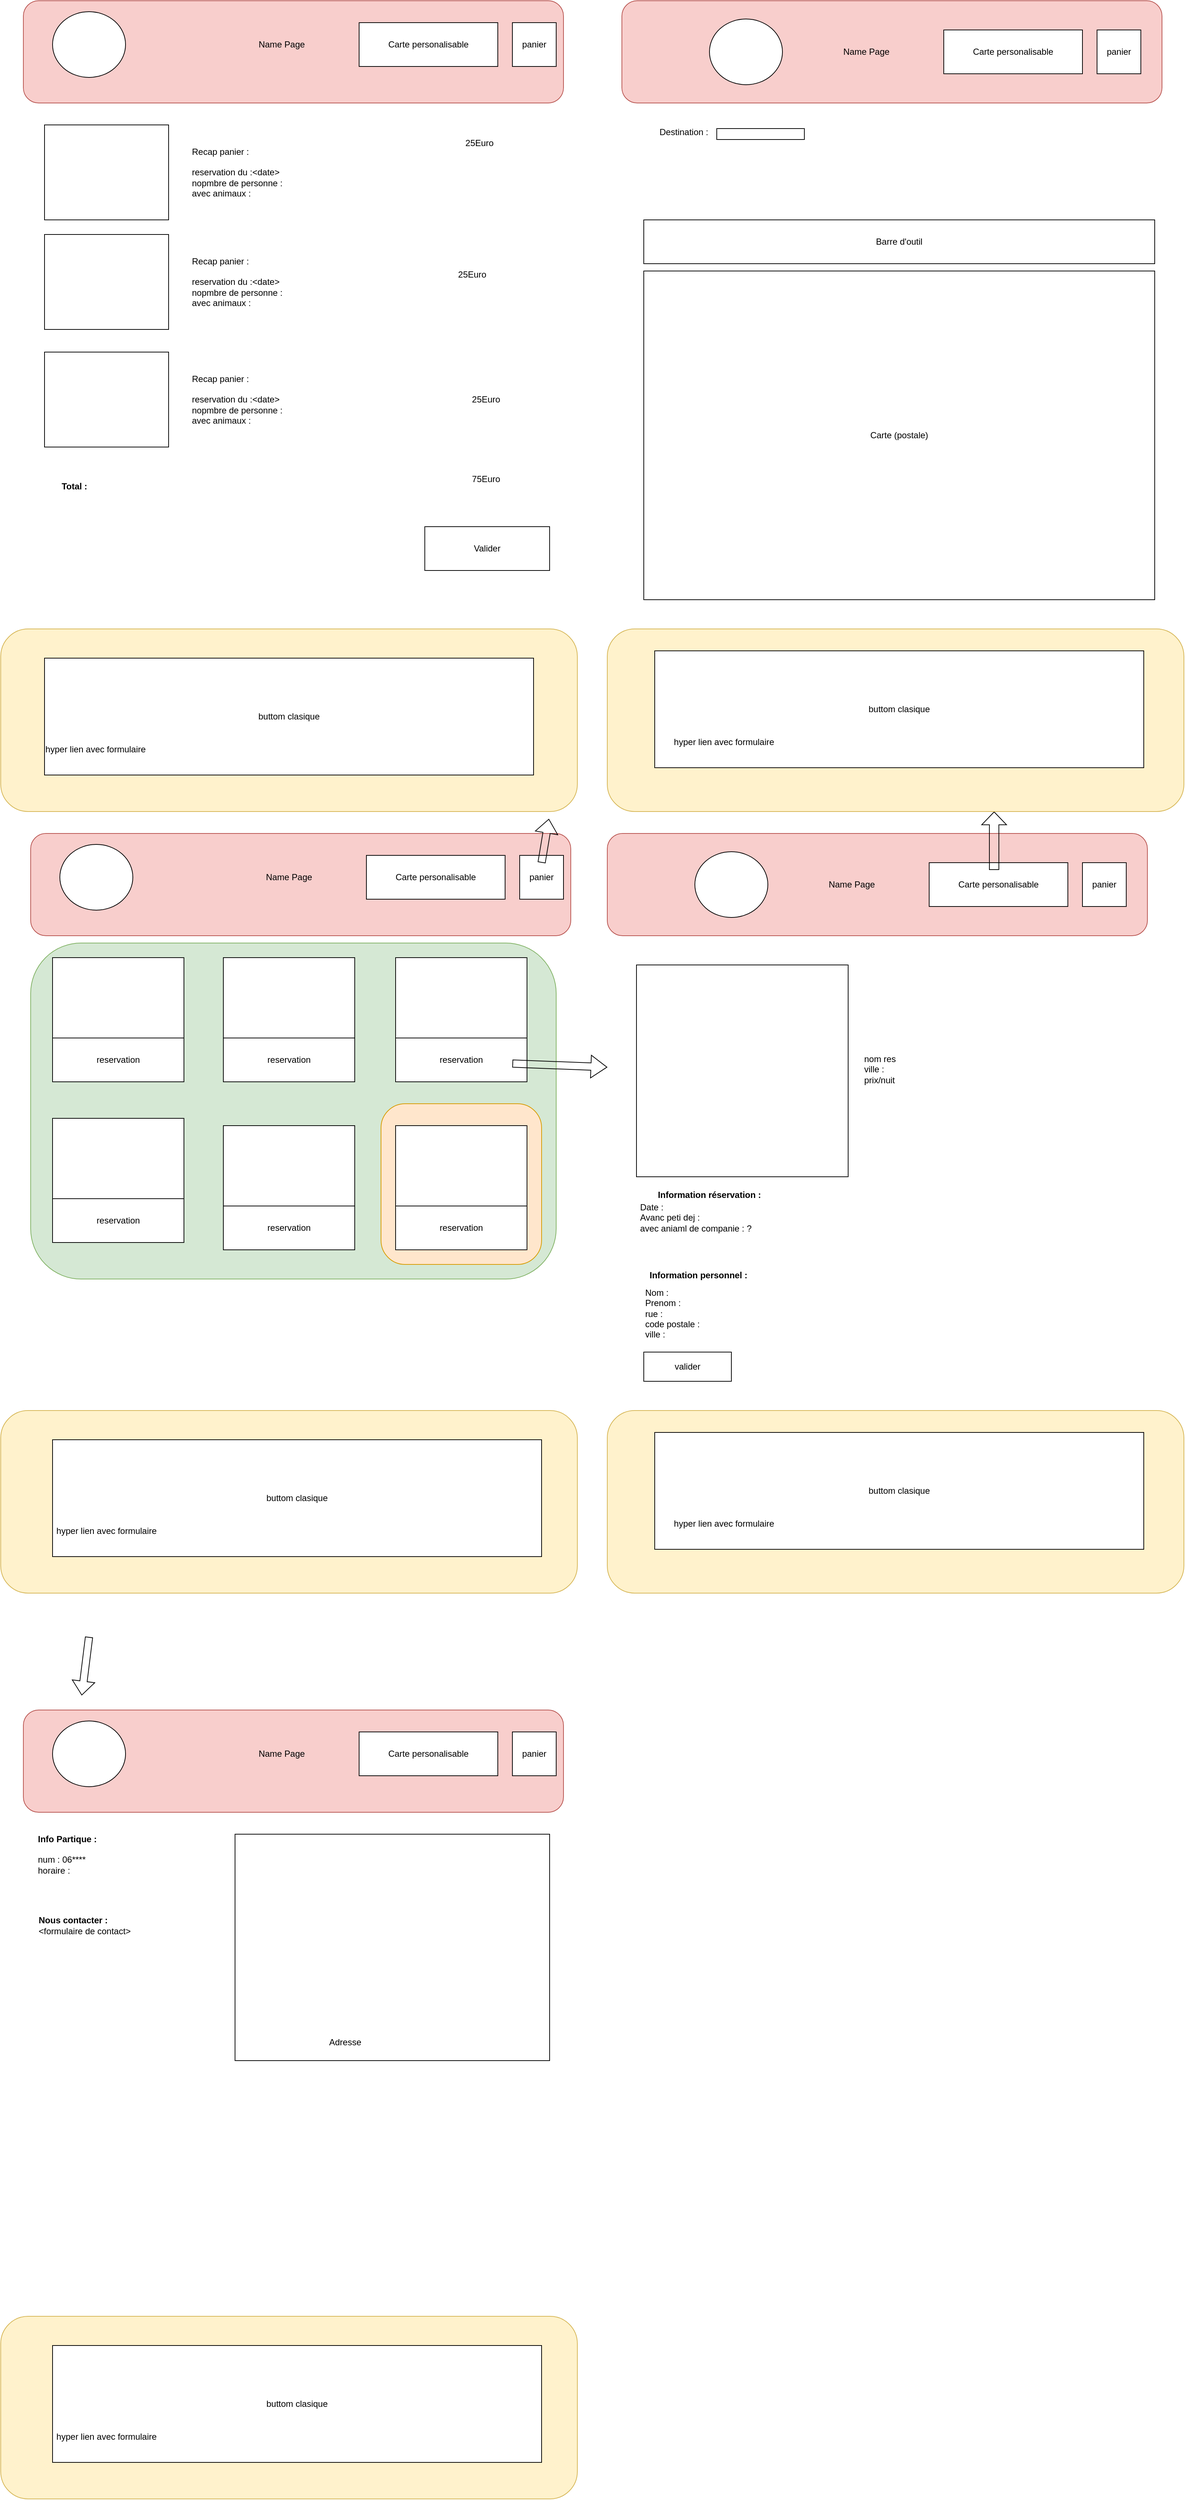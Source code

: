 <mxfile version="16.5.6"><diagram id="0_TpAUvstmEMHlbUN2Ra" name="Page-1"><mxGraphModel dx="1355" dy="1962" grid="1" gridSize="10" guides="1" tooltips="1" connect="1" arrows="1" fold="1" page="1" pageScale="1" pageWidth="827" pageHeight="1169" math="0" shadow="0"><root><mxCell id="0"/><mxCell id="1" parent="0"/><mxCell id="59jsvO5JDhVrZDWACoHS-24" value="" style="rounded=1;whiteSpace=wrap;html=1;fillColor=#d5e8d4;strokeColor=#82b366;" vertex="1" parent="1"><mxGeometry x="60" y="160" width="720" height="460" as="geometry"/></mxCell><mxCell id="59jsvO5JDhVrZDWACoHS-26" value="" style="rounded=1;whiteSpace=wrap;html=1;fillColor=#ffe6cc;strokeColor=#d79b00;" vertex="1" parent="1"><mxGeometry x="540" y="380" width="220" height="220" as="geometry"/></mxCell><mxCell id="59jsvO5JDhVrZDWACoHS-25" value="" style="rounded=1;whiteSpace=wrap;html=1;fillColor=#fff2cc;strokeColor=#d6b656;" vertex="1" parent="1"><mxGeometry x="19" y="800" width="790" height="250" as="geometry"/></mxCell><mxCell id="59jsvO5JDhVrZDWACoHS-23" value="" style="rounded=1;whiteSpace=wrap;html=1;fillColor=#f8cecc;strokeColor=#b85450;" vertex="1" parent="1"><mxGeometry x="60" y="10" width="740" height="140" as="geometry"/></mxCell><mxCell id="59jsvO5JDhVrZDWACoHS-2" value="buttom clasique" style="rounded=0;whiteSpace=wrap;html=1;" vertex="1" parent="1"><mxGeometry x="90" y="840" width="670" height="160" as="geometry"/></mxCell><mxCell id="59jsvO5JDhVrZDWACoHS-4" value="panier" style="rounded=0;whiteSpace=wrap;html=1;" vertex="1" parent="1"><mxGeometry x="730" y="40" width="60" height="60" as="geometry"/></mxCell><mxCell id="59jsvO5JDhVrZDWACoHS-6" value="" style="rounded=0;whiteSpace=wrap;html=1;" vertex="1" parent="1"><mxGeometry x="90" y="180" width="180" height="170" as="geometry"/></mxCell><mxCell id="59jsvO5JDhVrZDWACoHS-7" value="" style="rounded=0;whiteSpace=wrap;html=1;" vertex="1" parent="1"><mxGeometry x="324" y="180" width="180" height="170" as="geometry"/></mxCell><mxCell id="59jsvO5JDhVrZDWACoHS-8" value="" style="rounded=0;whiteSpace=wrap;html=1;" vertex="1" parent="1"><mxGeometry x="560" y="180" width="180" height="170" as="geometry"/></mxCell><mxCell id="59jsvO5JDhVrZDWACoHS-9" value="reservation" style="rounded=0;whiteSpace=wrap;html=1;" vertex="1" parent="1"><mxGeometry x="90" y="290" width="180" height="60" as="geometry"/></mxCell><mxCell id="59jsvO5JDhVrZDWACoHS-11" value="reservation" style="rounded=0;whiteSpace=wrap;html=1;" vertex="1" parent="1"><mxGeometry x="324" y="290" width="180" height="60" as="geometry"/></mxCell><mxCell id="59jsvO5JDhVrZDWACoHS-12" value="reservation" style="rounded=0;whiteSpace=wrap;html=1;" vertex="1" parent="1"><mxGeometry x="560" y="290" width="180" height="60" as="geometry"/></mxCell><mxCell id="59jsvO5JDhVrZDWACoHS-13" value="" style="rounded=0;whiteSpace=wrap;html=1;" vertex="1" parent="1"><mxGeometry x="90" y="400" width="180" height="170" as="geometry"/></mxCell><mxCell id="59jsvO5JDhVrZDWACoHS-14" value="reservation" style="rounded=0;whiteSpace=wrap;html=1;" vertex="1" parent="1"><mxGeometry x="90" y="510" width="180" height="60" as="geometry"/></mxCell><mxCell id="59jsvO5JDhVrZDWACoHS-15" value="" style="rounded=0;whiteSpace=wrap;html=1;" vertex="1" parent="1"><mxGeometry x="324" y="410" width="180" height="170" as="geometry"/></mxCell><mxCell id="59jsvO5JDhVrZDWACoHS-16" value="reservation" style="rounded=0;whiteSpace=wrap;html=1;" vertex="1" parent="1"><mxGeometry x="324" y="520" width="180" height="60" as="geometry"/></mxCell><mxCell id="59jsvO5JDhVrZDWACoHS-17" value="" style="rounded=0;whiteSpace=wrap;html=1;" vertex="1" parent="1"><mxGeometry x="560" y="410" width="180" height="170" as="geometry"/></mxCell><mxCell id="59jsvO5JDhVrZDWACoHS-18" value="reservation" style="rounded=0;whiteSpace=wrap;html=1;" vertex="1" parent="1"><mxGeometry x="560" y="520" width="180" height="60" as="geometry"/></mxCell><mxCell id="59jsvO5JDhVrZDWACoHS-19" value="Name Page" style="text;html=1;strokeColor=none;fillColor=none;align=center;verticalAlign=middle;whiteSpace=wrap;rounded=0;" vertex="1" parent="1"><mxGeometry x="149" y="55" width="530" height="30" as="geometry"/></mxCell><mxCell id="59jsvO5JDhVrZDWACoHS-20" value="" style="ellipse;whiteSpace=wrap;html=1;" vertex="1" parent="1"><mxGeometry x="100" y="25" width="100" height="90" as="geometry"/></mxCell><mxCell id="59jsvO5JDhVrZDWACoHS-21" value="hyper lien avec formulaire" style="text;html=1;strokeColor=none;fillColor=none;align=center;verticalAlign=middle;whiteSpace=wrap;rounded=0;" vertex="1" parent="1"><mxGeometry x="84" y="950" width="160" height="30" as="geometry"/></mxCell><mxCell id="59jsvO5JDhVrZDWACoHS-22" value="" style="rounded=0;whiteSpace=wrap;html=1;" vertex="1" parent="1"><mxGeometry x="520" y="40" width="190" height="60" as="geometry"/></mxCell><mxCell id="59jsvO5JDhVrZDWACoHS-27" value="" style="shape=flexArrow;endArrow=classic;html=1;rounded=0;endWidth=20;endSize=6.97;" edge="1" parent="1"><mxGeometry width="50" height="50" relative="1" as="geometry"><mxPoint x="720" y="325" as="sourcePoint"/><mxPoint x="850" y="330" as="targetPoint"/></mxGeometry></mxCell><mxCell id="59jsvO5JDhVrZDWACoHS-28" value="" style="rounded=1;whiteSpace=wrap;html=1;fillColor=#f8cecc;strokeColor=#b85450;" vertex="1" parent="1"><mxGeometry x="850" y="10" width="740" height="140" as="geometry"/></mxCell><mxCell id="59jsvO5JDhVrZDWACoHS-29" value="panier" style="rounded=0;whiteSpace=wrap;html=1;" vertex="1" parent="1"><mxGeometry x="1501" y="50" width="60" height="60" as="geometry"/></mxCell><mxCell id="59jsvO5JDhVrZDWACoHS-30" value="Name Page" style="text;html=1;strokeColor=none;fillColor=none;align=center;verticalAlign=middle;whiteSpace=wrap;rounded=0;" vertex="1" parent="1"><mxGeometry x="920" y="65" width="530" height="30" as="geometry"/></mxCell><mxCell id="59jsvO5JDhVrZDWACoHS-31" value="Carte personalisable" style="rounded=0;whiteSpace=wrap;html=1;" vertex="1" parent="1"><mxGeometry x="1291" y="50" width="190" height="60" as="geometry"/></mxCell><mxCell id="59jsvO5JDhVrZDWACoHS-32" value="" style="ellipse;whiteSpace=wrap;html=1;" vertex="1" parent="1"><mxGeometry x="970" y="35" width="100" height="90" as="geometry"/></mxCell><mxCell id="59jsvO5JDhVrZDWACoHS-33" value="" style="rounded=1;whiteSpace=wrap;html=1;fillColor=#fff2cc;strokeColor=#d6b656;" vertex="1" parent="1"><mxGeometry x="850" y="800" width="790" height="250" as="geometry"/></mxCell><mxCell id="59jsvO5JDhVrZDWACoHS-34" value="buttom clasique" style="rounded=0;whiteSpace=wrap;html=1;" vertex="1" parent="1"><mxGeometry x="915" y="830" width="670" height="160" as="geometry"/></mxCell><mxCell id="59jsvO5JDhVrZDWACoHS-35" value="hyper lien avec formulaire" style="text;html=1;strokeColor=none;fillColor=none;align=center;verticalAlign=middle;whiteSpace=wrap;rounded=0;" vertex="1" parent="1"><mxGeometry x="930" y="940" width="160" height="30" as="geometry"/></mxCell><mxCell id="59jsvO5JDhVrZDWACoHS-37" value="&lt;br&gt;&lt;div&gt;Nom : &lt;br&gt;&lt;/div&gt;&lt;div&gt;Prenom : &lt;br&gt;&lt;/div&gt;&lt;div&gt;rue :&lt;/div&gt;&lt;div&gt;code postale :&lt;/div&gt;&lt;div&gt;ville :&lt;br&gt;&lt;/div&gt;" style="text;html=1;strokeColor=none;fillColor=none;align=left;verticalAlign=middle;whiteSpace=wrap;rounded=0;" vertex="1" parent="1"><mxGeometry x="900" y="610" width="410" height="100" as="geometry"/></mxCell><mxCell id="59jsvO5JDhVrZDWACoHS-39" value="valider" style="rounded=0;whiteSpace=wrap;html=1;" vertex="1" parent="1"><mxGeometry x="900" y="720" width="120" height="40" as="geometry"/></mxCell><mxCell id="59jsvO5JDhVrZDWACoHS-40" value="" style="whiteSpace=wrap;html=1;aspect=fixed;" vertex="1" parent="1"><mxGeometry x="890" y="190" width="290" height="290" as="geometry"/></mxCell><mxCell id="59jsvO5JDhVrZDWACoHS-42" value="&lt;div&gt;nom res&lt;/div&gt;&lt;div&gt;ville :&lt;/div&gt;&lt;div&gt;prix/nuit&lt;/div&gt;&lt;div&gt;&lt;br&gt;&lt;/div&gt;" style="text;html=1;strokeColor=none;fillColor=none;align=left;verticalAlign=middle;whiteSpace=wrap;rounded=0;" vertex="1" parent="1"><mxGeometry x="1200" y="190" width="410" height="300" as="geometry"/></mxCell><mxCell id="59jsvO5JDhVrZDWACoHS-44" value="&lt;div&gt;Date :&lt;/div&gt;&lt;div&gt;Avanc peti dej :&lt;/div&gt;avec aniaml de companie : ?" style="text;html=1;strokeColor=none;fillColor=none;spacing=5;spacingTop=-20;whiteSpace=wrap;overflow=hidden;rounded=0;" vertex="1" parent="1"><mxGeometry x="890" y="525" width="190" height="120" as="geometry"/></mxCell><mxCell id="59jsvO5JDhVrZDWACoHS-45" value="Information réservation :" style="text;html=1;strokeColor=none;fillColor=none;align=center;verticalAlign=middle;whiteSpace=wrap;rounded=0;fontStyle=1" vertex="1" parent="1"><mxGeometry x="890" y="490" width="200" height="30" as="geometry"/></mxCell><mxCell id="59jsvO5JDhVrZDWACoHS-46" value="Information personnel :" style="text;html=1;strokeColor=none;fillColor=none;align=center;verticalAlign=middle;whiteSpace=wrap;rounded=0;fontStyle=1" vertex="1" parent="1"><mxGeometry x="890" y="600" width="170" height="30" as="geometry"/></mxCell><mxCell id="59jsvO5JDhVrZDWACoHS-48" value="" style="shape=flexArrow;endArrow=classic;html=1;rounded=0;" edge="1" parent="1"><mxGeometry width="50" height="50" relative="1" as="geometry"><mxPoint x="760" y="50" as="sourcePoint"/><mxPoint x="770" y="-10" as="targetPoint"/></mxGeometry></mxCell><mxCell id="59jsvO5JDhVrZDWACoHS-49" value="" style="rounded=1;whiteSpace=wrap;html=1;fillColor=#f8cecc;strokeColor=#b85450;" vertex="1" parent="1"><mxGeometry x="50" y="-1130" width="740" height="140" as="geometry"/></mxCell><mxCell id="59jsvO5JDhVrZDWACoHS-50" value="panier" style="rounded=0;whiteSpace=wrap;html=1;" vertex="1" parent="1"><mxGeometry x="720" y="-1100" width="60" height="60" as="geometry"/></mxCell><mxCell id="59jsvO5JDhVrZDWACoHS-51" value="Name Page" style="text;html=1;strokeColor=none;fillColor=none;align=center;verticalAlign=middle;whiteSpace=wrap;rounded=0;" vertex="1" parent="1"><mxGeometry x="139" y="-1085" width="530" height="30" as="geometry"/></mxCell><mxCell id="59jsvO5JDhVrZDWACoHS-52" value="" style="ellipse;whiteSpace=wrap;html=1;" vertex="1" parent="1"><mxGeometry x="90" y="-1115" width="100" height="90" as="geometry"/></mxCell><mxCell id="59jsvO5JDhVrZDWACoHS-53" value="" style="rounded=0;whiteSpace=wrap;html=1;" vertex="1" parent="1"><mxGeometry x="510" y="-1100" width="190" height="60" as="geometry"/></mxCell><mxCell id="59jsvO5JDhVrZDWACoHS-54" value="" style="rounded=1;whiteSpace=wrap;html=1;fillColor=#fff2cc;strokeColor=#d6b656;" vertex="1" parent="1"><mxGeometry x="19" y="-270" width="790" height="250" as="geometry"/></mxCell><mxCell id="59jsvO5JDhVrZDWACoHS-55" value="buttom clasique" style="rounded=0;whiteSpace=wrap;html=1;" vertex="1" parent="1"><mxGeometry x="79" y="-230" width="670" height="160" as="geometry"/></mxCell><mxCell id="59jsvO5JDhVrZDWACoHS-56" value="hyper lien avec formulaire" style="text;html=1;strokeColor=none;fillColor=none;align=center;verticalAlign=middle;whiteSpace=wrap;rounded=0;" vertex="1" parent="1"><mxGeometry x="69" y="-120" width="160" height="30" as="geometry"/></mxCell><mxCell id="59jsvO5JDhVrZDWACoHS-57" value="&lt;div&gt;&lt;br&gt;&lt;/div&gt;&lt;div&gt;Recap panier :&lt;br&gt;&lt;/div&gt;&lt;div&gt;&lt;br&gt;&lt;/div&gt;&lt;div&gt;reservation du :&amp;lt;date&amp;gt;&lt;/div&gt;&lt;div&gt;nopmbre de personne :&lt;/div&gt;&lt;div&gt;avec animaux :&lt;/div&gt;&lt;div&gt;&lt;br&gt;&lt;/div&gt;" style="text;html=1;strokeColor=none;fillColor=none;align=left;verticalAlign=middle;whiteSpace=wrap;rounded=0;" vertex="1" parent="1"><mxGeometry x="279" y="-955" width="270" height="120" as="geometry"/></mxCell><mxCell id="59jsvO5JDhVrZDWACoHS-58" value="" style="rounded=0;whiteSpace=wrap;html=1;" vertex="1" parent="1"><mxGeometry x="79" y="-960" width="170" height="130" as="geometry"/></mxCell><mxCell id="59jsvO5JDhVrZDWACoHS-59" value="&lt;div&gt;&lt;br&gt;&lt;/div&gt;&lt;div&gt;Recap panier :&lt;br&gt;&lt;/div&gt;&lt;div&gt;&lt;br&gt;&lt;/div&gt;&lt;div&gt;reservation du :&amp;lt;date&amp;gt;&lt;/div&gt;&lt;div&gt;nopmbre de personne :&lt;/div&gt;&lt;div&gt;avec animaux :&lt;/div&gt;&lt;div&gt;&lt;br&gt;&lt;/div&gt;" style="text;html=1;strokeColor=none;fillColor=none;align=left;verticalAlign=middle;whiteSpace=wrap;rounded=0;" vertex="1" parent="1"><mxGeometry x="279" y="-805" width="270" height="120" as="geometry"/></mxCell><mxCell id="59jsvO5JDhVrZDWACoHS-60" value="" style="rounded=0;whiteSpace=wrap;html=1;" vertex="1" parent="1"><mxGeometry x="79" y="-810" width="170" height="130" as="geometry"/></mxCell><mxCell id="59jsvO5JDhVrZDWACoHS-61" value="&lt;div&gt;&lt;br&gt;&lt;/div&gt;&lt;div&gt;Recap panier :&lt;br&gt;&lt;/div&gt;&lt;div&gt;&lt;br&gt;&lt;/div&gt;&lt;div&gt;reservation du :&amp;lt;date&amp;gt;&lt;/div&gt;&lt;div&gt;nopmbre de personne :&lt;/div&gt;&lt;div&gt;avec animaux :&lt;/div&gt;&lt;div&gt;&lt;br&gt;&lt;/div&gt;" style="text;html=1;strokeColor=none;fillColor=none;align=left;verticalAlign=middle;whiteSpace=wrap;rounded=0;" vertex="1" parent="1"><mxGeometry x="279" y="-644" width="270" height="120" as="geometry"/></mxCell><mxCell id="59jsvO5JDhVrZDWACoHS-62" value="" style="rounded=0;whiteSpace=wrap;html=1;" vertex="1" parent="1"><mxGeometry x="79" y="-649" width="170" height="130" as="geometry"/></mxCell><mxCell id="59jsvO5JDhVrZDWACoHS-63" value="Valider" style="rounded=0;whiteSpace=wrap;html=1;" vertex="1" parent="1"><mxGeometry x="600" y="-410" width="171" height="60" as="geometry"/></mxCell><mxCell id="59jsvO5JDhVrZDWACoHS-64" value="Total :" style="text;html=1;strokeColor=none;fillColor=none;align=center;verticalAlign=middle;whiteSpace=wrap;rounded=0;fontStyle=1" vertex="1" parent="1"><mxGeometry x="90" y="-480" width="60" height="30" as="geometry"/></mxCell><mxCell id="59jsvO5JDhVrZDWACoHS-65" value="25Euro" style="text;html=1;strokeColor=none;fillColor=none;align=center;verticalAlign=middle;whiteSpace=wrap;rounded=0;" vertex="1" parent="1"><mxGeometry x="610" y="-950" width="130" height="30" as="geometry"/></mxCell><mxCell id="59jsvO5JDhVrZDWACoHS-66" value="25Euro" style="text;html=1;strokeColor=none;fillColor=none;align=center;verticalAlign=middle;whiteSpace=wrap;rounded=0;" vertex="1" parent="1"><mxGeometry x="600" y="-770" width="130" height="30" as="geometry"/></mxCell><mxCell id="59jsvO5JDhVrZDWACoHS-67" value="25Euro" style="text;html=1;strokeColor=none;fillColor=none;align=center;verticalAlign=middle;whiteSpace=wrap;rounded=0;" vertex="1" parent="1"><mxGeometry x="619" y="-599" width="130" height="30" as="geometry"/></mxCell><mxCell id="59jsvO5JDhVrZDWACoHS-68" value="75Euro" style="text;html=1;strokeColor=none;fillColor=none;align=center;verticalAlign=middle;whiteSpace=wrap;rounded=0;" vertex="1" parent="1"><mxGeometry x="619" y="-490" width="130" height="30" as="geometry"/></mxCell><mxCell id="59jsvO5JDhVrZDWACoHS-69" value="" style="shape=flexArrow;endArrow=classic;html=1;rounded=0;width=13;endSize=5.56;" edge="1" parent="1"><mxGeometry width="50" height="50" relative="1" as="geometry"><mxPoint x="1380" y="60" as="sourcePoint"/><mxPoint x="1380" y="-20" as="targetPoint"/></mxGeometry></mxCell><mxCell id="59jsvO5JDhVrZDWACoHS-71" value="" style="rounded=1;whiteSpace=wrap;html=1;fillColor=#f8cecc;strokeColor=#b85450;" vertex="1" parent="1"><mxGeometry x="870" y="-1130" width="740" height="140" as="geometry"/></mxCell><mxCell id="59jsvO5JDhVrZDWACoHS-72" value="panier" style="rounded=0;whiteSpace=wrap;html=1;" vertex="1" parent="1"><mxGeometry x="1521" y="-1090" width="60" height="60" as="geometry"/></mxCell><mxCell id="59jsvO5JDhVrZDWACoHS-73" value="Name Page" style="text;html=1;strokeColor=none;fillColor=none;align=center;verticalAlign=middle;whiteSpace=wrap;rounded=0;" vertex="1" parent="1"><mxGeometry x="940" y="-1075" width="530" height="30" as="geometry"/></mxCell><mxCell id="59jsvO5JDhVrZDWACoHS-74" value="Carte personalisable" style="rounded=0;whiteSpace=wrap;html=1;" vertex="1" parent="1"><mxGeometry x="1311" y="-1090" width="190" height="60" as="geometry"/></mxCell><mxCell id="59jsvO5JDhVrZDWACoHS-75" value="" style="ellipse;whiteSpace=wrap;html=1;" vertex="1" parent="1"><mxGeometry x="990" y="-1105" width="100" height="90" as="geometry"/></mxCell><mxCell id="59jsvO5JDhVrZDWACoHS-76" value="" style="rounded=1;whiteSpace=wrap;html=1;fillColor=#fff2cc;strokeColor=#d6b656;" vertex="1" parent="1"><mxGeometry x="850" y="-270" width="790" height="250" as="geometry"/></mxCell><mxCell id="59jsvO5JDhVrZDWACoHS-77" value="buttom clasique" style="rounded=0;whiteSpace=wrap;html=1;" vertex="1" parent="1"><mxGeometry x="915" y="-240" width="670" height="160" as="geometry"/></mxCell><mxCell id="59jsvO5JDhVrZDWACoHS-78" value="hyper lien avec formulaire" style="text;html=1;strokeColor=none;fillColor=none;align=center;verticalAlign=middle;whiteSpace=wrap;rounded=0;" vertex="1" parent="1"><mxGeometry x="930" y="-130" width="160" height="30" as="geometry"/></mxCell><mxCell id="59jsvO5JDhVrZDWACoHS-83" value="&lt;div&gt;Carte (postale)&lt;/div&gt;" style="rounded=0;whiteSpace=wrap;html=1;" vertex="1" parent="1"><mxGeometry x="900" y="-760" width="700" height="450" as="geometry"/></mxCell><mxCell id="59jsvO5JDhVrZDWACoHS-87" value="Destination :" style="text;html=1;strokeColor=none;fillColor=none;align=center;verticalAlign=middle;whiteSpace=wrap;rounded=0;" vertex="1" parent="1"><mxGeometry x="890" y="-960" width="130" height="20" as="geometry"/></mxCell><mxCell id="59jsvO5JDhVrZDWACoHS-88" value="" style="rounded=0;whiteSpace=wrap;html=1;" vertex="1" parent="1"><mxGeometry x="1000" y="-955" width="120" height="15" as="geometry"/></mxCell><mxCell id="59jsvO5JDhVrZDWACoHS-89" value="Barre d'outil" style="rounded=0;whiteSpace=wrap;html=1;" vertex="1" parent="1"><mxGeometry x="900" y="-830" width="700" height="60" as="geometry"/></mxCell><mxCell id="59jsvO5JDhVrZDWACoHS-90" value="Carte personalisable" style="rounded=0;whiteSpace=wrap;html=1;" vertex="1" parent="1"><mxGeometry x="510" y="-1100" width="190" height="60" as="geometry"/></mxCell><mxCell id="59jsvO5JDhVrZDWACoHS-91" value="Carte personalisable" style="rounded=0;whiteSpace=wrap;html=1;" vertex="1" parent="1"><mxGeometry x="520" y="40" width="190" height="60" as="geometry"/></mxCell><mxCell id="59jsvO5JDhVrZDWACoHS-92" value="" style="shape=flexArrow;endArrow=classic;html=1;rounded=0;" edge="1" parent="1"><mxGeometry width="50" height="50" relative="1" as="geometry"><mxPoint x="140" y="1110" as="sourcePoint"/><mxPoint x="130" y="1190" as="targetPoint"/></mxGeometry></mxCell><mxCell id="59jsvO5JDhVrZDWACoHS-93" value="" style="rounded=1;whiteSpace=wrap;html=1;fillColor=#f8cecc;strokeColor=#b85450;" vertex="1" parent="1"><mxGeometry x="50" y="1210" width="740" height="140" as="geometry"/></mxCell><mxCell id="59jsvO5JDhVrZDWACoHS-94" value="panier" style="rounded=0;whiteSpace=wrap;html=1;" vertex="1" parent="1"><mxGeometry x="720" y="1240" width="60" height="60" as="geometry"/></mxCell><mxCell id="59jsvO5JDhVrZDWACoHS-95" value="Name Page" style="text;html=1;strokeColor=none;fillColor=none;align=center;verticalAlign=middle;whiteSpace=wrap;rounded=0;" vertex="1" parent="1"><mxGeometry x="139" y="1255" width="530" height="30" as="geometry"/></mxCell><mxCell id="59jsvO5JDhVrZDWACoHS-96" value="" style="ellipse;whiteSpace=wrap;html=1;" vertex="1" parent="1"><mxGeometry x="90" y="1225" width="100" height="90" as="geometry"/></mxCell><mxCell id="59jsvO5JDhVrZDWACoHS-97" value="Carte personalisable" style="rounded=0;whiteSpace=wrap;html=1;" vertex="1" parent="1"><mxGeometry x="510" y="1240" width="190" height="60" as="geometry"/></mxCell><mxCell id="59jsvO5JDhVrZDWACoHS-99" value="" style="rounded=0;whiteSpace=wrap;html=1;" vertex="1" parent="1"><mxGeometry x="340" y="1380" width="431" height="310" as="geometry"/></mxCell><mxCell id="59jsvO5JDhVrZDWACoHS-100" value="Adresse" style="text;html=1;strokeColor=none;fillColor=none;align=center;verticalAlign=middle;whiteSpace=wrap;rounded=0;" vertex="1" parent="1"><mxGeometry x="461" y="1650" width="60" height="30" as="geometry"/></mxCell><mxCell id="59jsvO5JDhVrZDWACoHS-102" value="&lt;div&gt;&lt;b&gt;Info Partique :&lt;/b&gt;&lt;br&gt;&lt;/div&gt;&lt;div&gt;&lt;br&gt;&lt;/div&gt;&lt;div&gt;num : 06****&lt;/div&gt;&lt;div&gt;horaire :&lt;br&gt;&lt;/div&gt;&lt;div&gt;&lt;br&gt;&lt;/div&gt;" style="text;html=1;strokeColor=none;fillColor=none;align=left;verticalAlign=middle;whiteSpace=wrap;rounded=0;horizontal=1;" vertex="1" parent="1"><mxGeometry x="68" y="1390" width="211" height="50" as="geometry"/></mxCell><mxCell id="59jsvO5JDhVrZDWACoHS-103" value="&lt;div&gt;&lt;b&gt;Nous contacter :&lt;/b&gt;&lt;/div&gt;&lt;div&gt;&amp;lt;formulaire de contact&amp;gt;&lt;br&gt;&lt;b&gt;&lt;/b&gt;&lt;/div&gt;" style="text;html=1;strokeColor=none;fillColor=none;align=left;verticalAlign=middle;whiteSpace=wrap;rounded=0;horizontal=1;" vertex="1" parent="1"><mxGeometry x="69" y="1480" width="211" height="50" as="geometry"/></mxCell><mxCell id="59jsvO5JDhVrZDWACoHS-104" value="" style="rounded=1;whiteSpace=wrap;html=1;fillColor=#fff2cc;strokeColor=#d6b656;" vertex="1" parent="1"><mxGeometry x="19" y="2040" width="790" height="250" as="geometry"/></mxCell><mxCell id="59jsvO5JDhVrZDWACoHS-105" value="buttom clasique" style="rounded=0;whiteSpace=wrap;html=1;" vertex="1" parent="1"><mxGeometry x="90" y="2080" width="670" height="160" as="geometry"/></mxCell><mxCell id="59jsvO5JDhVrZDWACoHS-106" value="hyper lien avec formulaire" style="text;html=1;strokeColor=none;fillColor=none;align=center;verticalAlign=middle;whiteSpace=wrap;rounded=0;" vertex="1" parent="1"><mxGeometry x="84" y="2190" width="160" height="30" as="geometry"/></mxCell></root></mxGraphModel></diagram></mxfile>